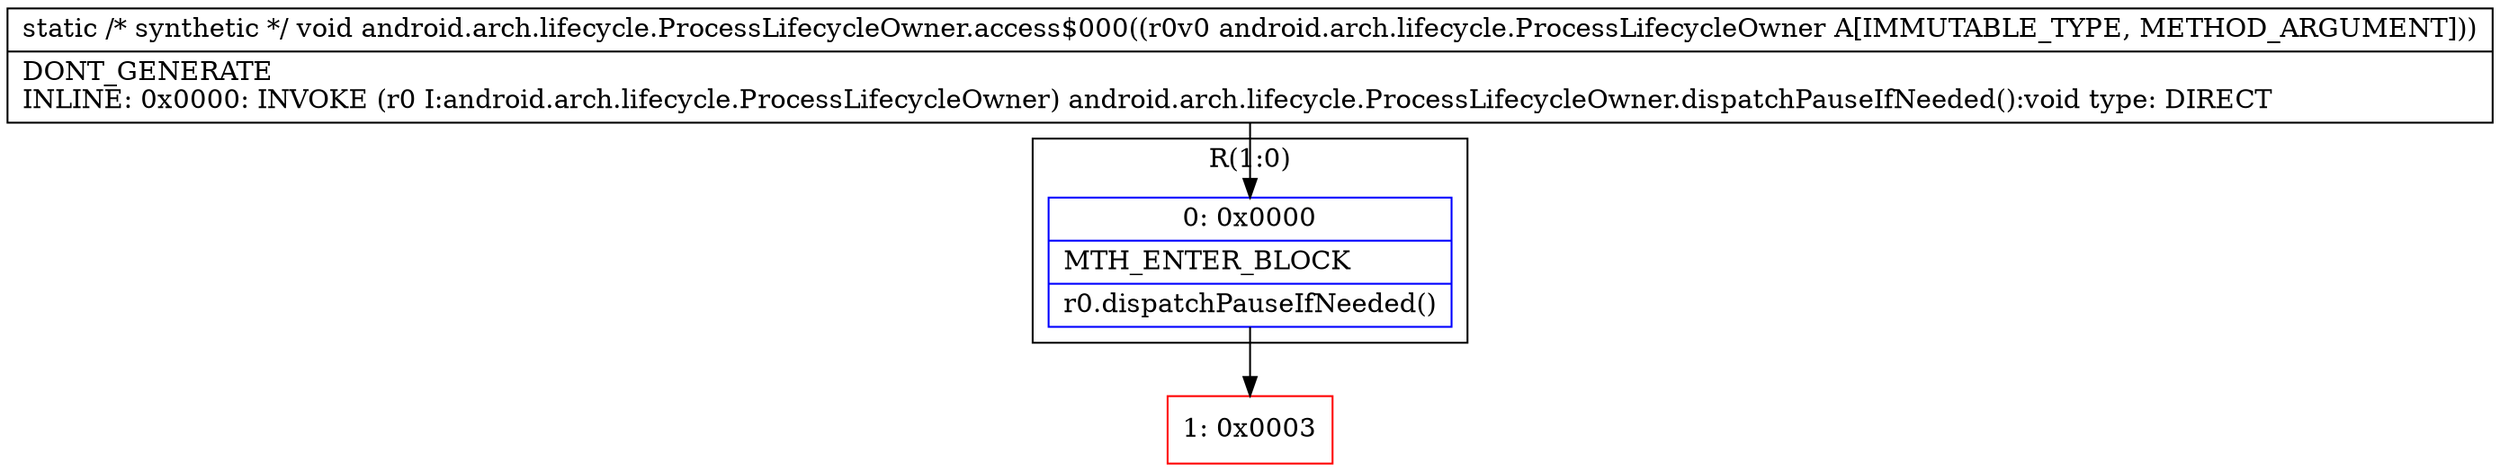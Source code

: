 digraph "CFG forandroid.arch.lifecycle.ProcessLifecycleOwner.access$000(Landroid\/arch\/lifecycle\/ProcessLifecycleOwner;)V" {
subgraph cluster_Region_526129088 {
label = "R(1:0)";
node [shape=record,color=blue];
Node_0 [shape=record,label="{0\:\ 0x0000|MTH_ENTER_BLOCK\l|r0.dispatchPauseIfNeeded()\l}"];
}
Node_1 [shape=record,color=red,label="{1\:\ 0x0003}"];
MethodNode[shape=record,label="{static \/* synthetic *\/ void android.arch.lifecycle.ProcessLifecycleOwner.access$000((r0v0 android.arch.lifecycle.ProcessLifecycleOwner A[IMMUTABLE_TYPE, METHOD_ARGUMENT]))  | DONT_GENERATE\lINLINE: 0x0000: INVOKE  (r0 I:android.arch.lifecycle.ProcessLifecycleOwner) android.arch.lifecycle.ProcessLifecycleOwner.dispatchPauseIfNeeded():void type: DIRECT\l}"];
MethodNode -> Node_0;
Node_0 -> Node_1;
}

